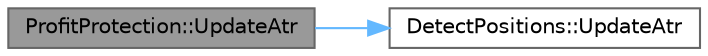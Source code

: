digraph "ProfitProtection::UpdateAtr"
{
 // LATEX_PDF_SIZE
  bgcolor="transparent";
  edge [fontname=Helvetica,fontsize=10,labelfontname=Helvetica,labelfontsize=10];
  node [fontname=Helvetica,fontsize=10,shape=box,height=0.2,width=0.4];
  rankdir="LR";
  Node1 [id="Node000001",label="ProfitProtection::UpdateAtr",height=0.2,width=0.4,color="gray40", fillcolor="grey60", style="filled", fontcolor="black",tooltip="Updates the attributes of the ProfitProtection class."];
  Node1 -> Node2 [id="edge1_Node000001_Node000002",color="steelblue1",style="solid",tooltip=" "];
  Node2 [id="Node000002",label="DetectPositions::UpdateAtr",height=0.2,width=0.4,color="grey40", fillcolor="white", style="filled",URL="$class_detect_positions.html#a18e1fcb7c54c2246783a4482d748c1f4",tooltip="Updates the symbol and magic number for the position."];
}
